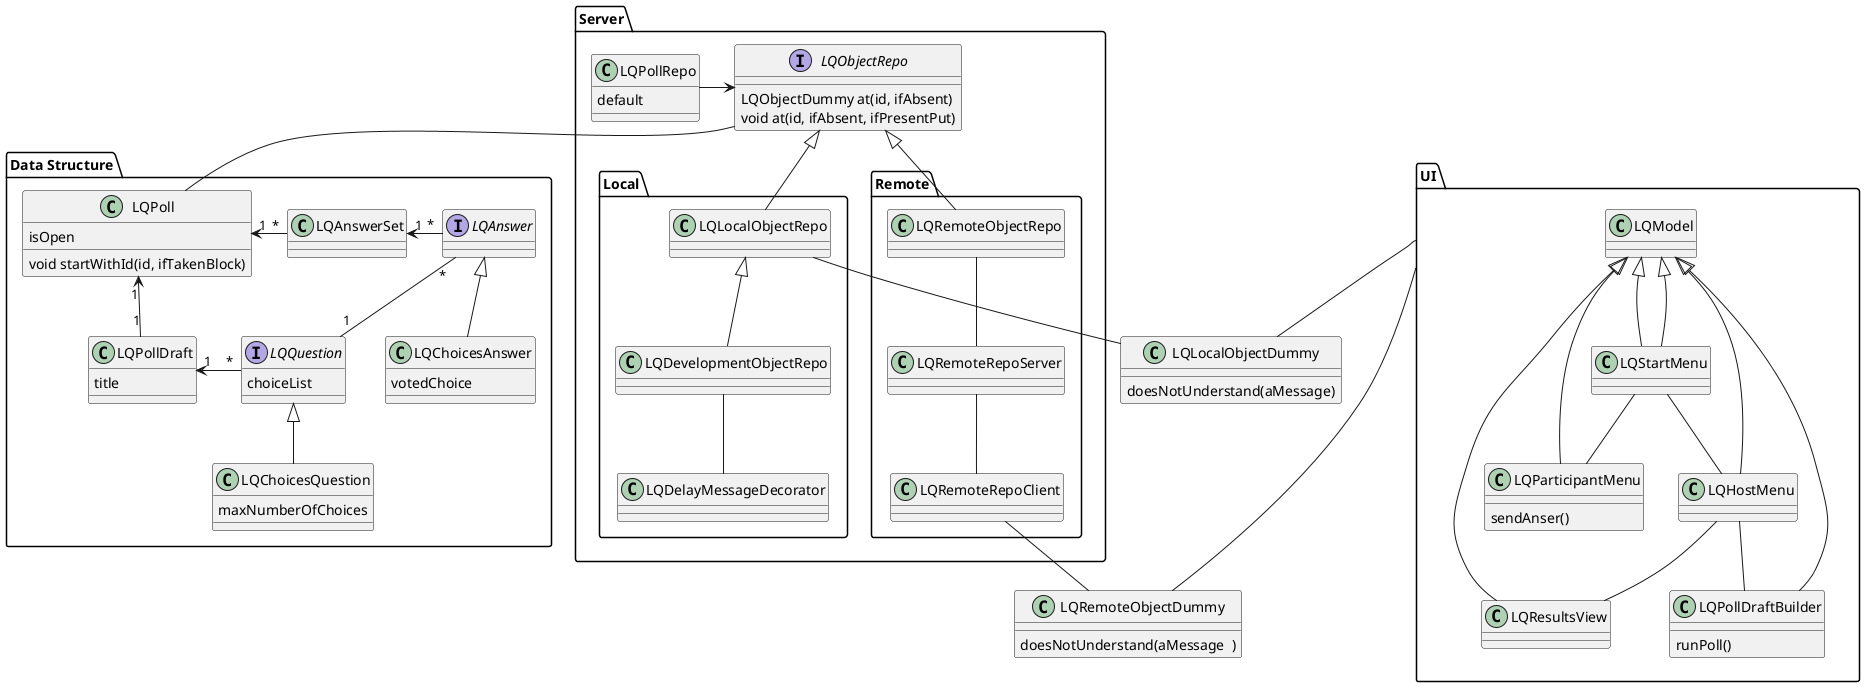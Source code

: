 @startuml Liquid
' class LQDraftStore

package "Data Structure" {
    class LQPoll  {
        isOpen
        void startWithId(id, ifTakenBlock)
    }
    LQPoll "1" <- "1" LQPollDraft
    class LQPollDraft {
        title
    }
    class LQAnswerSet
    LQPoll "1" <- "*" LQAnswerSet
    LQAnswerSet "1" <- "*" LQAnswer
    interface LQAnswer
    class LQChoicesAnswer {
        votedChoice
    }
    LQAnswer <|-- LQChoicesAnswer

    interface LQQuestion {
        choiceList
    }
    ' I chose * instead of 1 bc datastructure is there
    LQPollDraft "1" <- "*" LQQuestion
    class LQChoicesQuestion  {
        maxNumberOfChoices
    }
    LQQuestion <|-- LQChoicesQuestion
    LQAnswer "*" -- "1" LQQuestion
}

package Server {
    package Local {
        class LQLocalObjectRepo
        class LQDevelopmentObjectRepo
        class LQDelayMessageDecorator
        LQLocalObjectRepo <|-- LQDevelopmentObjectRepo
        ' LQDelayMessageDecorator -- LQLocalObjectDummy
        LQDevelopmentObjectRepo -- LQDelayMessageDecorator

    }
    package Remote {
        class LQRemoteRepoClient
        class LQRemoteRepoServer
        class LQRemoteObjectRepo
        LQRemoteObjectRepo -- LQRemoteRepoServer
        LQRemoteRepoServer -- LQRemoteRepoClient
    }
    interface LQObjectRepo {
        LQObjectDummy at(id, ifAbsent)
        void at(id, ifAbsent, ifPresentPut)
    }
    LQObjectRepo <|-- LQRemoteObjectRepo
    LQObjectRepo <|-- LQLocalObjectRepo

    class LQPollRepo {
        default
    }
    LQObjectRepo -- LQPoll
    LQPollRepo -> LQObjectRepo
}

class LQLocalObjectDummy {
    doesNotUnderstand(aMessage)
}
UI -- LQRemoteObjectDummy
LQRemoteRepoClient -- LQRemoteObjectDummy
UI -- LQLocalObjectDummy
LQLocalObjectRepo -- LQLocalObjectDummy
class LQRemoteObjectDummy {
    doesNotUnderstand(aMessage  )
}

package UI {
    class LQModel
    class LQHostMenu
    LQModel <|-- LQHostMenu
    class LQStartMenu
    LQModel <|-- LQStartMenu
    class LQResultsView
    LQModel <|-- LQResultsView
    LQStartMenu --|> LQModel
    class LQParticipantMenu {
        sendAnser()
    }
    LQParticipantMenu --|> LQModel
    class LQPollDraftBuilder {
        runPoll()
    }
    LQPollDraftBuilder --|> LQModel

    LQStartMenu -- LQHostMenu
    LQStartMenu -- LQParticipantMenu
    LQHostMenu -- LQResultsView
    LQHostMenu -- LQPollDraftBuilder
}

@enduml